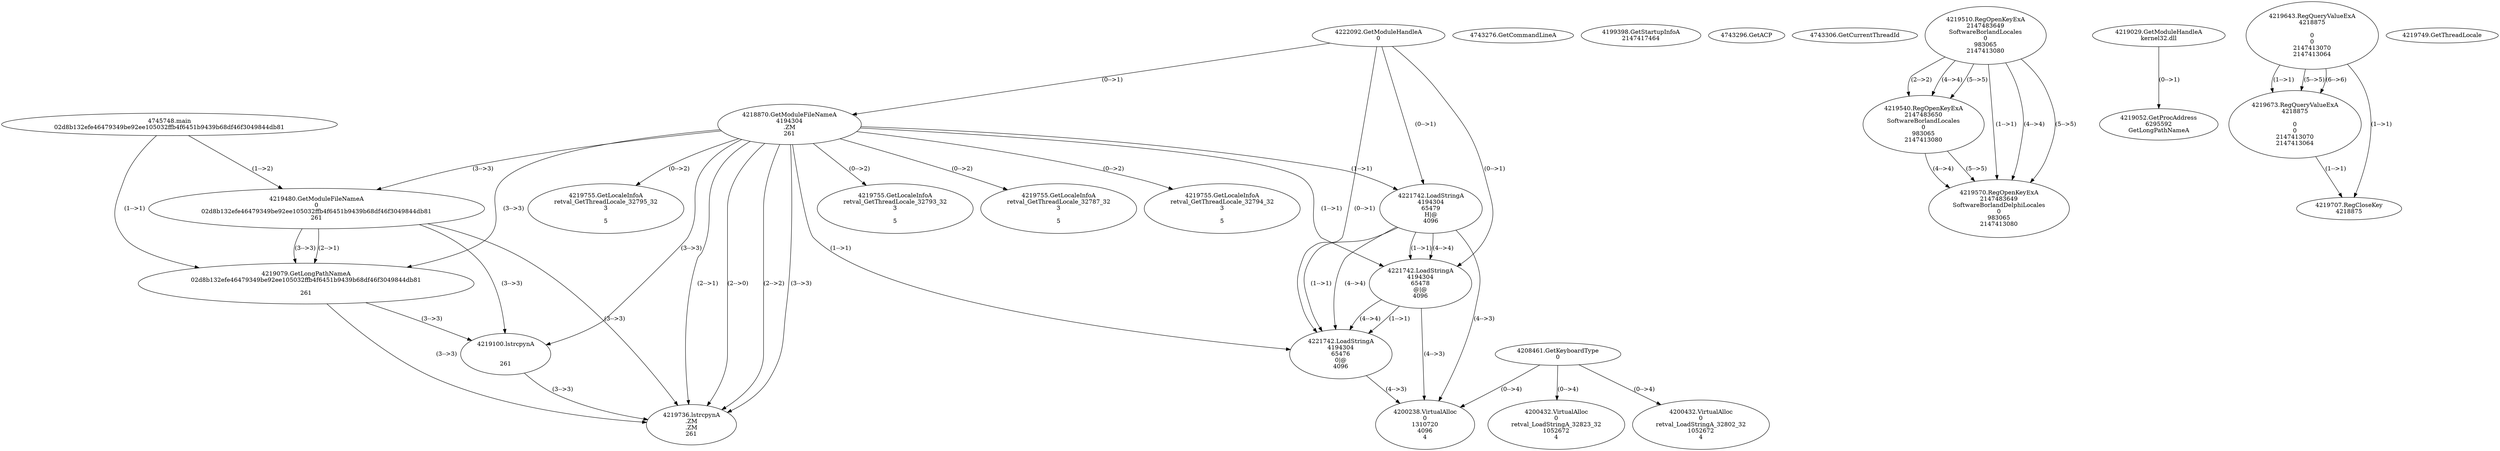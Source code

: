 // Global SCDG with merge call
digraph {
	0 [label="4745748.main
02d8b132efe46479349be92ee105032ffb4f6451b9439b68df46f3049844db81"]
	1 [label="4222092.GetModuleHandleA
0"]
	2 [label="4208461.GetKeyboardType
0"]
	3 [label="4743276.GetCommandLineA
"]
	4 [label="4199398.GetStartupInfoA
2147417464"]
	5 [label="4743296.GetACP
"]
	6 [label="4743306.GetCurrentThreadId
"]
	7 [label="4218870.GetModuleFileNameA
4194304
.ZM
261"]
	1 -> 7 [label="(0-->1)"]
	8 [label="4219480.GetModuleFileNameA
0
02d8b132efe46479349be92ee105032ffb4f6451b9439b68df46f3049844db81
261"]
	0 -> 8 [label="(1-->2)"]
	7 -> 8 [label="(3-->3)"]
	9 [label="4219510.RegOpenKeyExA
2147483649
Software\Borland\Locales
0
983065
2147413080"]
	10 [label="4219540.RegOpenKeyExA
2147483650
Software\Borland\Locales
0
983065
2147413080"]
	9 -> 10 [label="(2-->2)"]
	9 -> 10 [label="(4-->4)"]
	9 -> 10 [label="(5-->5)"]
	11 [label="4219570.RegOpenKeyExA
2147483649
Software\Borland\Delphi\Locales
0
983065
2147413080"]
	9 -> 11 [label="(1-->1)"]
	9 -> 11 [label="(4-->4)"]
	10 -> 11 [label="(4-->4)"]
	9 -> 11 [label="(5-->5)"]
	10 -> 11 [label="(5-->5)"]
	12 [label="4219029.GetModuleHandleA
kernel32.dll"]
	13 [label="4219052.GetProcAddress
6295592
GetLongPathNameA"]
	12 -> 13 [label="(0-->1)"]
	14 [label="4219079.GetLongPathNameA
02d8b132efe46479349be92ee105032ffb4f6451b9439b68df46f3049844db81

261"]
	0 -> 14 [label="(1-->1)"]
	8 -> 14 [label="(2-->1)"]
	7 -> 14 [label="(3-->3)"]
	8 -> 14 [label="(3-->3)"]
	15 [label="4219100.lstrcpynA


261"]
	7 -> 15 [label="(3-->3)"]
	8 -> 15 [label="(3-->3)"]
	14 -> 15 [label="(3-->3)"]
	16 [label="4219643.RegQueryValueExA
4218875

0
0
2147413070
2147413064"]
	17 [label="4219673.RegQueryValueExA
4218875

0
0
2147413070
2147413064"]
	16 -> 17 [label="(1-->1)"]
	16 -> 17 [label="(5-->5)"]
	16 -> 17 [label="(6-->6)"]
	18 [label="4219707.RegCloseKey
4218875"]
	16 -> 18 [label="(1-->1)"]
	17 -> 18 [label="(1-->1)"]
	19 [label="4219736.lstrcpynA
.ZM
.ZM
261"]
	7 -> 19 [label="(2-->1)"]
	7 -> 19 [label="(2-->2)"]
	7 -> 19 [label="(3-->3)"]
	8 -> 19 [label="(3-->3)"]
	14 -> 19 [label="(3-->3)"]
	15 -> 19 [label="(3-->3)"]
	7 -> 19 [label="(2-->0)"]
	20 [label="4219749.GetThreadLocale
"]
	21 [label="4219755.GetLocaleInfoA
retval_GetThreadLocale_32795_32
3

5"]
	7 -> 21 [label="(0-->2)"]
	22 [label="4221742.LoadStringA
4194304
65479
H|@
4096"]
	1 -> 22 [label="(0-->1)"]
	7 -> 22 [label="(1-->1)"]
	23 [label="4221742.LoadStringA
4194304
65478
@|@
4096"]
	1 -> 23 [label="(0-->1)"]
	7 -> 23 [label="(1-->1)"]
	22 -> 23 [label="(1-->1)"]
	22 -> 23 [label="(4-->4)"]
	24 [label="4219755.GetLocaleInfoA
retval_GetThreadLocale_32793_32
3

5"]
	7 -> 24 [label="(0-->2)"]
	25 [label="4221742.LoadStringA
4194304
65476
0|@
4096"]
	1 -> 25 [label="(0-->1)"]
	7 -> 25 [label="(1-->1)"]
	22 -> 25 [label="(1-->1)"]
	23 -> 25 [label="(1-->1)"]
	22 -> 25 [label="(4-->4)"]
	23 -> 25 [label="(4-->4)"]
	26 [label="4200238.VirtualAlloc
0
1310720
4096
4"]
	22 -> 26 [label="(4-->3)"]
	23 -> 26 [label="(4-->3)"]
	25 -> 26 [label="(4-->3)"]
	2 -> 26 [label="(0-->4)"]
	27 [label="4219755.GetLocaleInfoA
retval_GetThreadLocale_32787_32
3

5"]
	7 -> 27 [label="(0-->2)"]
	28 [label="4200432.VirtualAlloc
0
retval_LoadStringA_32823_32
1052672
4"]
	2 -> 28 [label="(0-->4)"]
	29 [label="4219755.GetLocaleInfoA
retval_GetThreadLocale_32794_32
3

5"]
	7 -> 29 [label="(0-->2)"]
	30 [label="4200432.VirtualAlloc
0
retval_LoadStringA_32802_32
1052672
4"]
	2 -> 30 [label="(0-->4)"]
}
